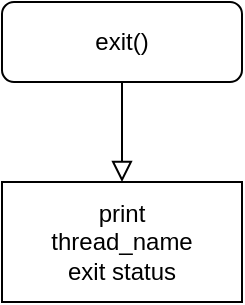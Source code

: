 <mxfile version="13.6.5">
    <diagram id="C5RBs43oDa-KdzZeNtuy" name="Page-1">
        <mxGraphModel dx="1135" dy="462" grid="1" gridSize="10" guides="1" tooltips="1" connect="1" arrows="1" fold="1" page="1" pageScale="1" pageWidth="827" pageHeight="1169" math="0" shadow="0">
            <root>
                <mxCell id="WIyWlLk6GJQsqaUBKTNV-0"/>
                <mxCell id="WIyWlLk6GJQsqaUBKTNV-1" parent="WIyWlLk6GJQsqaUBKTNV-0"/>
                <mxCell id="WIyWlLk6GJQsqaUBKTNV-2" value="" style="rounded=0;html=1;jettySize=auto;orthogonalLoop=1;fontSize=11;endArrow=block;endFill=0;endSize=8;strokeWidth=1;shadow=0;labelBackgroundColor=none;edgeStyle=orthogonalEdgeStyle;" parent="WIyWlLk6GJQsqaUBKTNV-1" source="WIyWlLk6GJQsqaUBKTNV-3" edge="1">
                    <mxGeometry relative="1" as="geometry">
                        <mxPoint x="354" y="240" as="targetPoint"/>
                    </mxGeometry>
                </mxCell>
                <mxCell id="WIyWlLk6GJQsqaUBKTNV-3" value="exit()" style="rounded=1;whiteSpace=wrap;html=1;fontSize=12;glass=0;strokeWidth=1;shadow=0;" parent="WIyWlLk6GJQsqaUBKTNV-1" vertex="1">
                    <mxGeometry x="294" y="150" width="120" height="40" as="geometry"/>
                </mxCell>
                <mxCell id="nHU2NljZmvbzEuZgI8tX-0" value="print&lt;br&gt;thread_name&lt;br&gt;exit status" style="rounded=0;whiteSpace=wrap;html=1;" parent="WIyWlLk6GJQsqaUBKTNV-1" vertex="1">
                    <mxGeometry x="294" y="240" width="120" height="60" as="geometry"/>
                </mxCell>
            </root>
        </mxGraphModel>
    </diagram>
</mxfile>